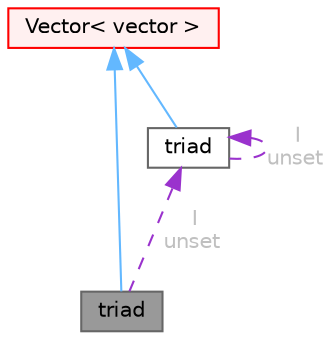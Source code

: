 digraph "triad"
{
 // LATEX_PDF_SIZE
  bgcolor="transparent";
  edge [fontname=Helvetica,fontsize=10,labelfontname=Helvetica,labelfontsize=10];
  node [fontname=Helvetica,fontsize=10,shape=box,height=0.2,width=0.4];
  Node1 [id="Node000001",label="triad",height=0.2,width=0.4,color="gray40", fillcolor="grey60", style="filled", fontcolor="black",tooltip="Representation of a 3D Cartesian coordinate system as a Vector of row vectors."];
  Node2 -> Node1 [id="edge1_Node000001_Node000002",dir="back",color="steelblue1",style="solid",tooltip=" "];
  Node2 [id="Node000002",label="Vector\< vector \>",height=0.2,width=0.4,color="red", fillcolor="#FFF0F0", style="filled",URL="$classFoam_1_1Vector.html",tooltip=" "];
  Node7 -> Node1 [id="edge2_Node000001_Node000007",dir="back",color="darkorchid3",style="dashed",tooltip=" ",label=" I\nunset",fontcolor="grey" ];
  Node7 [id="Node000007",label="triad",height=0.2,width=0.4,color="gray40", fillcolor="white", style="filled",URL="$classFoam_1_1triad.html",tooltip="Representation of a 3D Cartesian coordinate system as a Vector of row vectors."];
  Node2 -> Node7 [id="edge3_Node000007_Node000002",dir="back",color="steelblue1",style="solid",tooltip=" "];
  Node7 -> Node7 [id="edge4_Node000007_Node000007",dir="back",color="darkorchid3",style="dashed",tooltip=" ",label=" I\nunset",fontcolor="grey" ];
}

